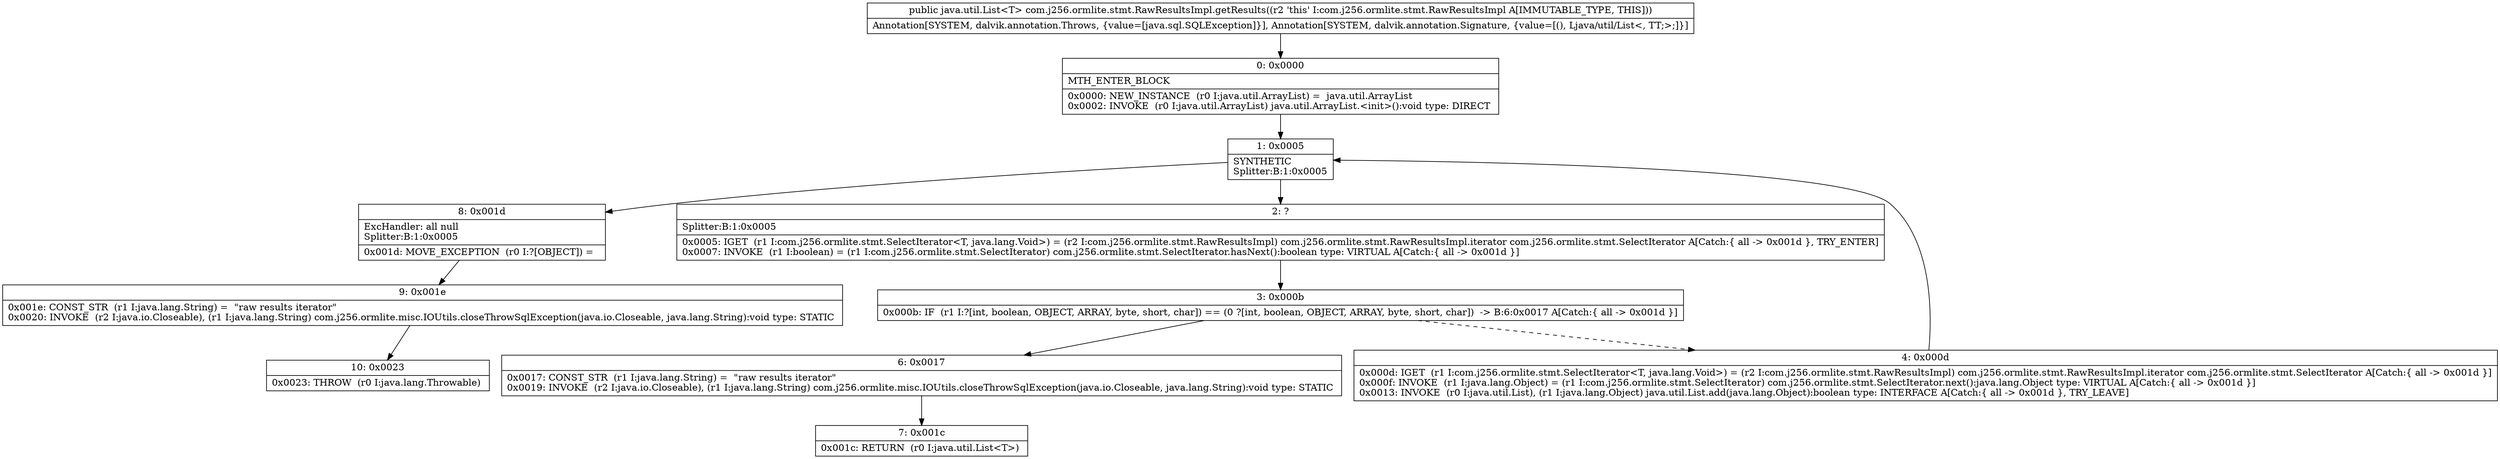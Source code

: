 digraph "CFG forcom.j256.ormlite.stmt.RawResultsImpl.getResults()Ljava\/util\/List;" {
Node_0 [shape=record,label="{0\:\ 0x0000|MTH_ENTER_BLOCK\l|0x0000: NEW_INSTANCE  (r0 I:java.util.ArrayList) =  java.util.ArrayList \l0x0002: INVOKE  (r0 I:java.util.ArrayList) java.util.ArrayList.\<init\>():void type: DIRECT \l}"];
Node_1 [shape=record,label="{1\:\ 0x0005|SYNTHETIC\lSplitter:B:1:0x0005\l}"];
Node_2 [shape=record,label="{2\:\ ?|Splitter:B:1:0x0005\l|0x0005: IGET  (r1 I:com.j256.ormlite.stmt.SelectIterator\<T, java.lang.Void\>) = (r2 I:com.j256.ormlite.stmt.RawResultsImpl) com.j256.ormlite.stmt.RawResultsImpl.iterator com.j256.ormlite.stmt.SelectIterator A[Catch:\{ all \-\> 0x001d \}, TRY_ENTER]\l0x0007: INVOKE  (r1 I:boolean) = (r1 I:com.j256.ormlite.stmt.SelectIterator) com.j256.ormlite.stmt.SelectIterator.hasNext():boolean type: VIRTUAL A[Catch:\{ all \-\> 0x001d \}]\l}"];
Node_3 [shape=record,label="{3\:\ 0x000b|0x000b: IF  (r1 I:?[int, boolean, OBJECT, ARRAY, byte, short, char]) == (0 ?[int, boolean, OBJECT, ARRAY, byte, short, char])  \-\> B:6:0x0017 A[Catch:\{ all \-\> 0x001d \}]\l}"];
Node_4 [shape=record,label="{4\:\ 0x000d|0x000d: IGET  (r1 I:com.j256.ormlite.stmt.SelectIterator\<T, java.lang.Void\>) = (r2 I:com.j256.ormlite.stmt.RawResultsImpl) com.j256.ormlite.stmt.RawResultsImpl.iterator com.j256.ormlite.stmt.SelectIterator A[Catch:\{ all \-\> 0x001d \}]\l0x000f: INVOKE  (r1 I:java.lang.Object) = (r1 I:com.j256.ormlite.stmt.SelectIterator) com.j256.ormlite.stmt.SelectIterator.next():java.lang.Object type: VIRTUAL A[Catch:\{ all \-\> 0x001d \}]\l0x0013: INVOKE  (r0 I:java.util.List), (r1 I:java.lang.Object) java.util.List.add(java.lang.Object):boolean type: INTERFACE A[Catch:\{ all \-\> 0x001d \}, TRY_LEAVE]\l}"];
Node_6 [shape=record,label="{6\:\ 0x0017|0x0017: CONST_STR  (r1 I:java.lang.String) =  \"raw results iterator\" \l0x0019: INVOKE  (r2 I:java.io.Closeable), (r1 I:java.lang.String) com.j256.ormlite.misc.IOUtils.closeThrowSqlException(java.io.Closeable, java.lang.String):void type: STATIC \l}"];
Node_7 [shape=record,label="{7\:\ 0x001c|0x001c: RETURN  (r0 I:java.util.List\<T\>) \l}"];
Node_8 [shape=record,label="{8\:\ 0x001d|ExcHandler: all null\lSplitter:B:1:0x0005\l|0x001d: MOVE_EXCEPTION  (r0 I:?[OBJECT]) =  \l}"];
Node_9 [shape=record,label="{9\:\ 0x001e|0x001e: CONST_STR  (r1 I:java.lang.String) =  \"raw results iterator\" \l0x0020: INVOKE  (r2 I:java.io.Closeable), (r1 I:java.lang.String) com.j256.ormlite.misc.IOUtils.closeThrowSqlException(java.io.Closeable, java.lang.String):void type: STATIC \l}"];
Node_10 [shape=record,label="{10\:\ 0x0023|0x0023: THROW  (r0 I:java.lang.Throwable) \l}"];
MethodNode[shape=record,label="{public java.util.List\<T\> com.j256.ormlite.stmt.RawResultsImpl.getResults((r2 'this' I:com.j256.ormlite.stmt.RawResultsImpl A[IMMUTABLE_TYPE, THIS]))  | Annotation[SYSTEM, dalvik.annotation.Throws, \{value=[java.sql.SQLException]\}], Annotation[SYSTEM, dalvik.annotation.Signature, \{value=[(), Ljava\/util\/List\<, TT;\>;]\}]\l}"];
MethodNode -> Node_0;
Node_0 -> Node_1;
Node_1 -> Node_2;
Node_1 -> Node_8;
Node_2 -> Node_3;
Node_3 -> Node_4[style=dashed];
Node_3 -> Node_6;
Node_4 -> Node_1;
Node_6 -> Node_7;
Node_8 -> Node_9;
Node_9 -> Node_10;
}

